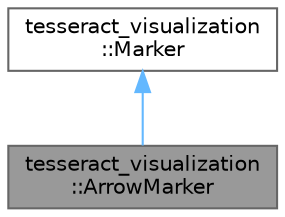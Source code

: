digraph "tesseract_visualization::ArrowMarker"
{
 // LATEX_PDF_SIZE
  bgcolor="transparent";
  edge [fontname=Helvetica,fontsize=10,labelfontname=Helvetica,labelfontsize=10];
  node [fontname=Helvetica,fontsize=10,shape=box,height=0.2,width=0.4];
  Node1 [label="tesseract_visualization\l::ArrowMarker",height=0.2,width=0.4,color="gray40", fillcolor="grey60", style="filled", fontcolor="black",tooltip="An arrow marker."];
  Node2 -> Node1 [dir="back",color="steelblue1",style="solid"];
  Node2 [label="tesseract_visualization\l::Marker",height=0.2,width=0.4,color="gray40", fillcolor="white", style="filled",URL="$de/d0f/classtesseract__visualization_1_1Marker.html",tooltip=" "];
}
